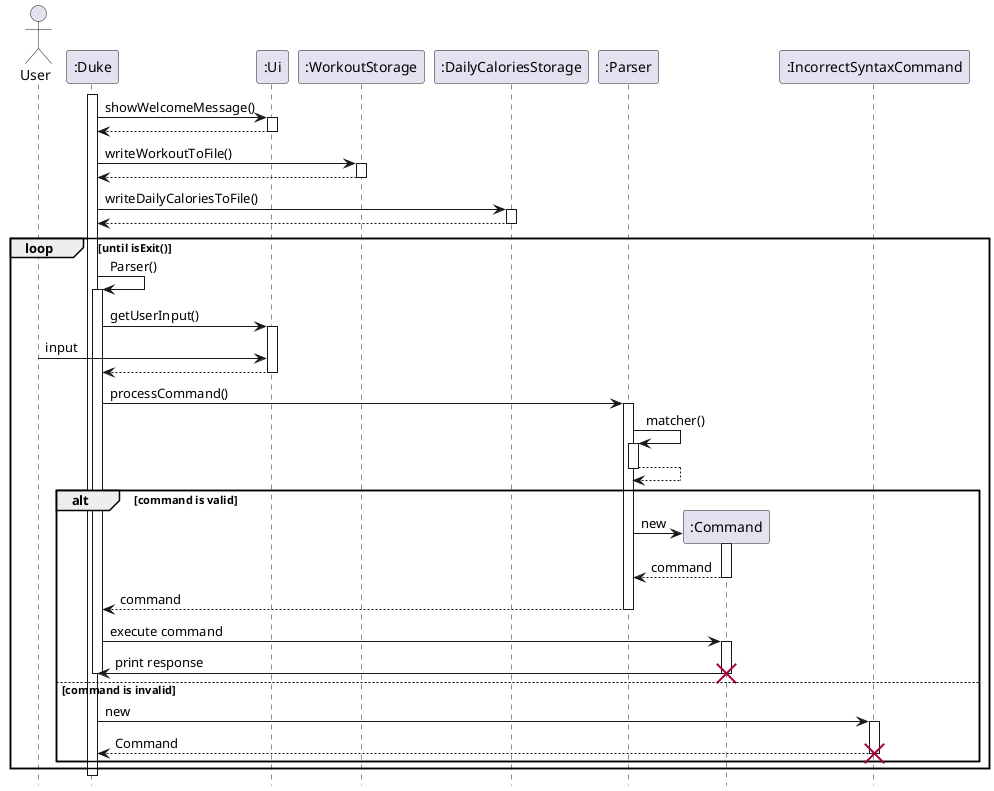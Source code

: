 @startuml
hide footbox

Actor User
activate ":Duke"
":Duke" -> ":Ui" : showWelcomeMessage()
activate ":Ui"
":Ui" --> ":Duke"
deactivate ":Ui"
":Duke" -> ":WorkoutStorage" : writeWorkoutToFile()
activate ":WorkoutStorage"
return
deactivate ":WorkoutStorage"
":Duke" -> ":DailyCaloriesStorage" : writeDailyCaloriesToFile()
activate ":DailyCaloriesStorage"
return
deactivate ":DailyCaloriesStorage"


loop until isExit()
    ":Duke" -> ":Duke": Parser()
    activate ":Duke"
    ":Duke" -> ":Ui": getUserInput()
    activate ":Ui"
    User -> ":Ui":input
    return
    ":Duke" -> ":Parser" : processCommand()
    activate ":Parser"
    ":Parser" -> ":Parser" : matcher()
    activate ":Parser"
    ":Parser" --> ":Parser"
    deactivate ":Parser"

    alt command is valid
        ":Parser" -> ":Command"**: new
        activate ":Command"
        return command
        return command
        ":Duke" -> ":Command" : execute command
        activate ":Command"
        ":Command" -> ":Duke": print response

        deactivate ":Command"
        destroy ":Command"

        deactivate ":Duke"

    else command is invalid
        ":Duke" -> ":IncorrectSyntaxCommand" : new
        activate ":IncorrectSyntaxCommand"
        return Command
        destroy ":IncorrectSyntaxCommand"

    end
end
deactivate ":Duke"

@enduml